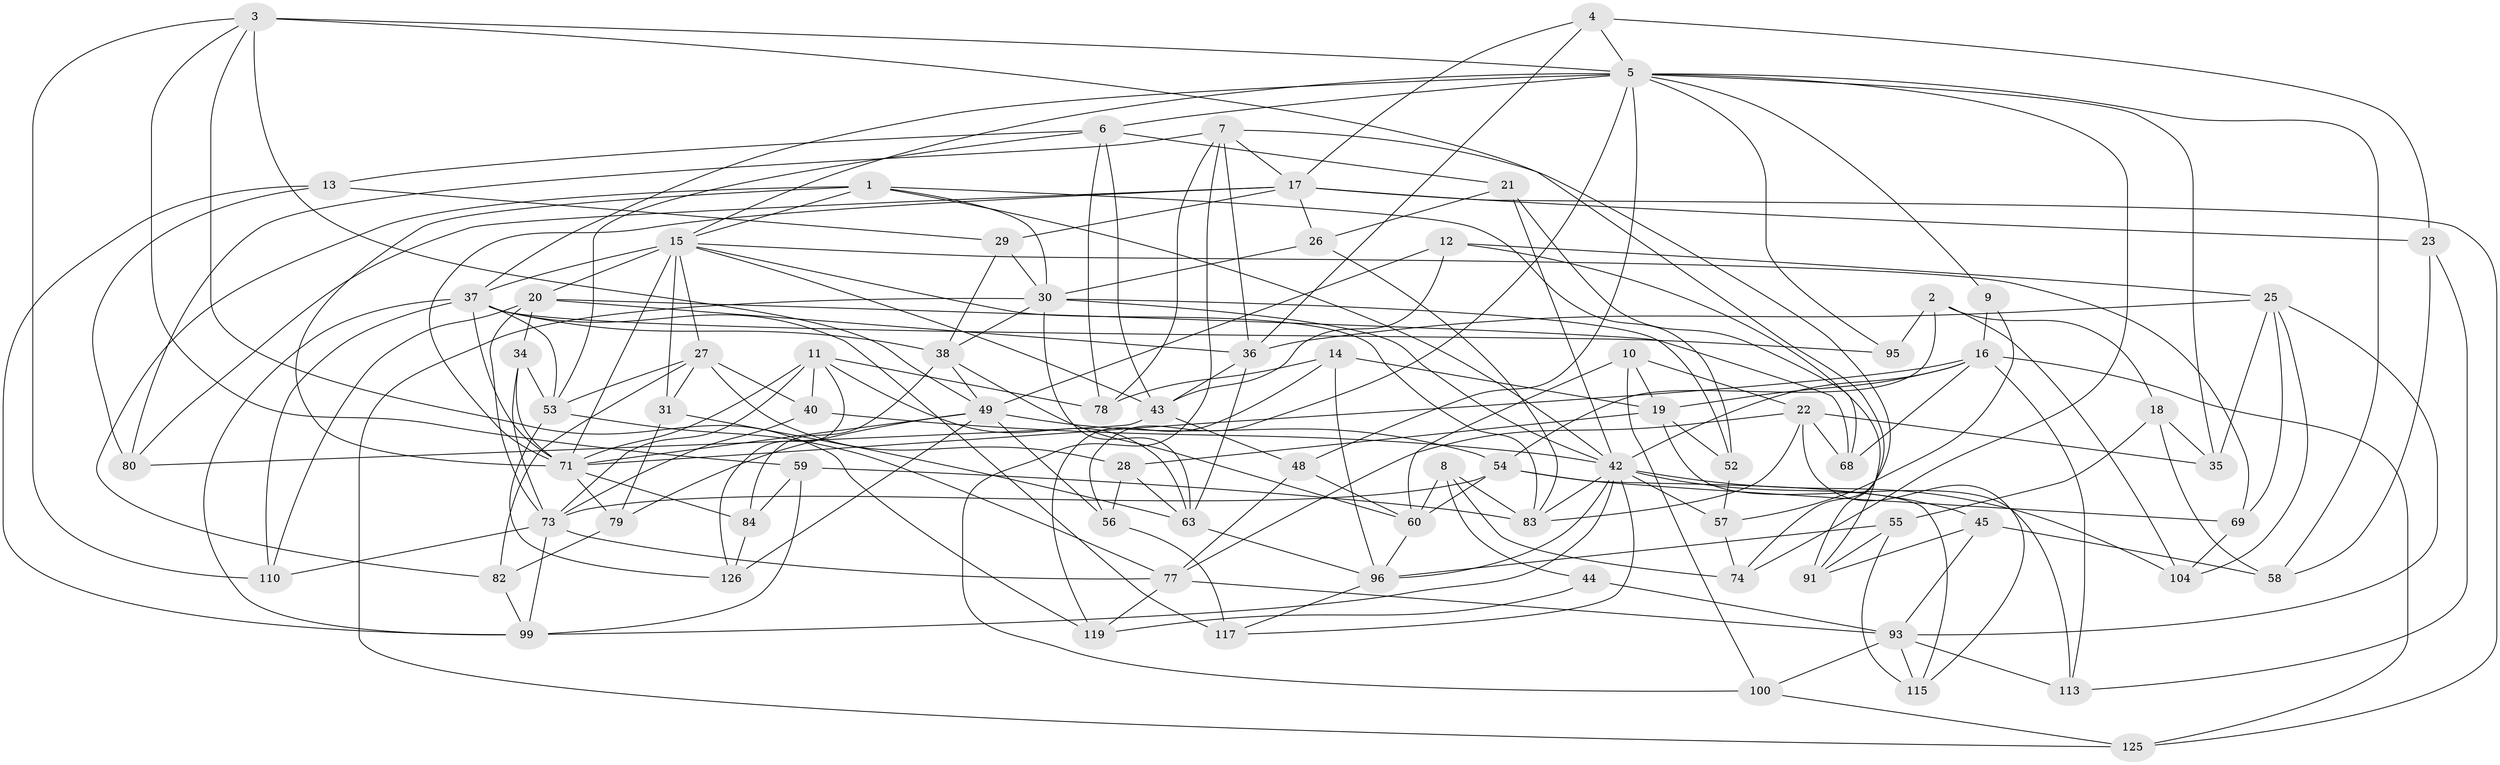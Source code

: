 // original degree distribution, {4: 1.0}
// Generated by graph-tools (version 1.1) at 2025/20/03/04/25 18:20:58]
// undirected, 78 vertices, 203 edges
graph export_dot {
graph [start="1"]
  node [color=gray90,style=filled];
  1 [super="+76"];
  2;
  3 [super="+39"];
  4;
  5 [super="+81+50+70"];
  6 [super="+47"];
  7 [super="+92"];
  8;
  9;
  10;
  11 [super="+101"];
  12;
  13;
  14;
  15 [super="+32+24"];
  16 [super="+33+46"];
  17 [super="+72+124"];
  18;
  19 [super="+127"];
  20 [super="+109"];
  21;
  22 [super="+66"];
  23;
  25 [super="+98"];
  26;
  27 [super="+97"];
  28;
  29;
  30 [super="+114+87"];
  31;
  34;
  35;
  36 [super="+51"];
  37 [super="+116+41"];
  38 [super="+123"];
  40;
  42 [super="+122+61"];
  43 [super="+107"];
  44;
  45;
  48;
  49 [super="+62"];
  52;
  53 [super="+129"];
  54 [super="+65"];
  55;
  56;
  57;
  58;
  59;
  60 [super="+64"];
  63 [super="+128"];
  68;
  69;
  71 [super="+105+118+88"];
  73 [super="+75"];
  74;
  77 [super="+108"];
  78;
  79;
  80;
  82;
  83 [super="+90"];
  84;
  91;
  93 [super="+106+102"];
  95;
  96 [super="+111"];
  99 [super="+112"];
  100;
  104;
  110;
  113;
  115;
  117;
  119;
  125;
  126;
  1 -- 82;
  1 -- 30;
  1 -- 15;
  1 -- 42;
  1 -- 52;
  1 -- 71;
  2 -- 18;
  2 -- 104;
  2 -- 95;
  2 -- 54;
  3 -- 119;
  3 -- 49;
  3 -- 110;
  3 -- 59;
  3 -- 91;
  3 -- 5;
  4 -- 36;
  4 -- 23;
  4 -- 5;
  4 -- 17;
  5 -- 35;
  5 -- 9;
  5 -- 58;
  5 -- 74;
  5 -- 95 [weight=2];
  5 -- 6;
  5 -- 48;
  5 -- 37 [weight=2];
  5 -- 56;
  5 -- 15;
  6 -- 21;
  6 -- 53;
  6 -- 78;
  6 -- 13;
  6 -- 43;
  7 -- 74;
  7 -- 78;
  7 -- 100;
  7 -- 80;
  7 -- 36;
  7 -- 17;
  8 -- 44;
  8 -- 83;
  8 -- 74;
  8 -- 60;
  9 -- 57;
  9 -- 16 [weight=2];
  10 -- 100;
  10 -- 60;
  10 -- 22;
  10 -- 19;
  11 -- 63;
  11 -- 40;
  11 -- 126;
  11 -- 78;
  11 -- 71;
  11 -- 73;
  12 -- 25;
  12 -- 91;
  12 -- 43;
  12 -- 49;
  13 -- 29;
  13 -- 99;
  13 -- 80;
  14 -- 119;
  14 -- 78;
  14 -- 96;
  14 -- 19;
  15 -- 69;
  15 -- 31;
  15 -- 27;
  15 -- 71;
  15 -- 83;
  15 -- 20;
  15 -- 37;
  15 -- 43;
  16 -- 113;
  16 -- 19;
  16 -- 68;
  16 -- 71;
  16 -- 125;
  16 -- 42;
  17 -- 80;
  17 -- 29;
  17 -- 26;
  17 -- 125;
  17 -- 71;
  17 -- 23;
  18 -- 58;
  18 -- 55;
  18 -- 35;
  19 -- 52;
  19 -- 113;
  19 -- 28;
  20 -- 110;
  20 -- 34;
  20 -- 68;
  20 -- 36;
  20 -- 73;
  21 -- 68;
  21 -- 26;
  21 -- 42;
  22 -- 35;
  22 -- 77;
  22 -- 115;
  22 -- 68;
  22 -- 83;
  23 -- 113;
  23 -- 58;
  25 -- 35;
  25 -- 69;
  25 -- 104;
  25 -- 93;
  25 -- 36;
  26 -- 83;
  26 -- 30;
  27 -- 28;
  27 -- 31;
  27 -- 40;
  27 -- 82;
  27 -- 53;
  28 -- 56;
  28 -- 63;
  29 -- 38;
  29 -- 30;
  30 -- 125;
  30 -- 63;
  30 -- 38;
  30 -- 42;
  30 -- 52;
  31 -- 79;
  31 -- 63;
  34 -- 53;
  34 -- 71;
  34 -- 73;
  36 -- 43;
  36 -- 63;
  37 -- 117;
  37 -- 95;
  37 -- 110;
  37 -- 71;
  37 -- 99;
  37 -- 53;
  37 -- 38;
  38 -- 84;
  38 -- 60;
  38 -- 49;
  40 -- 73;
  40 -- 42;
  42 -- 57;
  42 -- 83;
  42 -- 96;
  42 -- 117;
  42 -- 104;
  42 -- 99;
  42 -- 45;
  43 -- 80;
  43 -- 48;
  44 -- 119;
  44 -- 93 [weight=2];
  45 -- 91;
  45 -- 58;
  45 -- 93;
  48 -- 77;
  48 -- 60;
  49 -- 79;
  49 -- 71;
  49 -- 56;
  49 -- 126;
  49 -- 54;
  52 -- 57;
  53 -- 77;
  53 -- 126;
  54 -- 115;
  54 -- 60;
  54 -- 73;
  54 -- 69;
  55 -- 91;
  55 -- 115;
  55 -- 96;
  56 -- 117;
  57 -- 74;
  59 -- 84;
  59 -- 83;
  59 -- 99;
  60 -- 96;
  63 -- 96;
  69 -- 104;
  71 -- 79;
  71 -- 84;
  73 -- 99;
  73 -- 77;
  73 -- 110;
  77 -- 119;
  77 -- 93;
  79 -- 82;
  82 -- 99;
  84 -- 126;
  93 -- 115;
  93 -- 100;
  93 -- 113;
  96 -- 117;
  100 -- 125;
}
